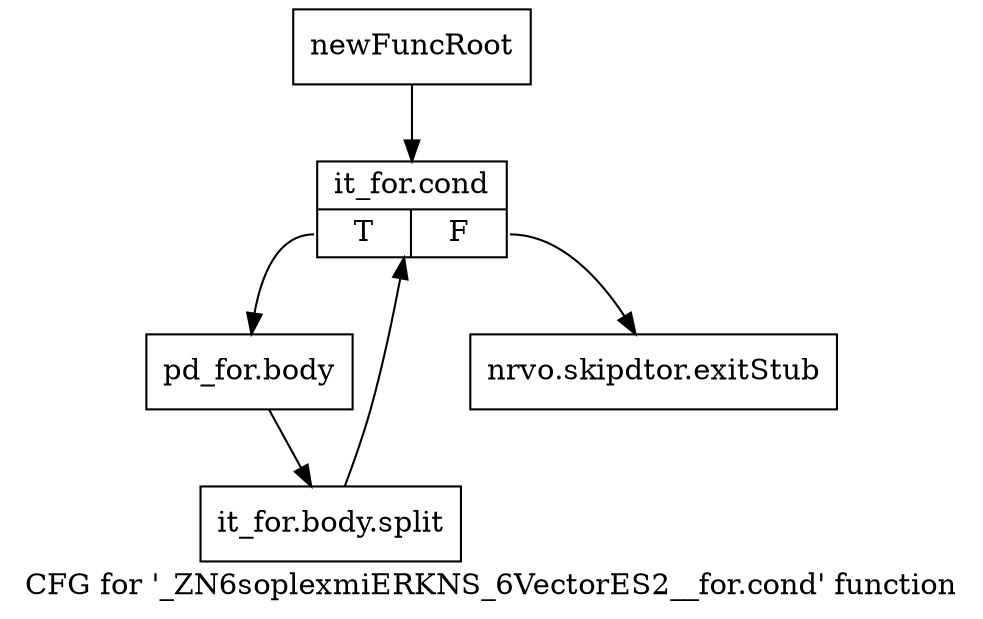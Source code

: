 digraph "CFG for '_ZN6soplexmiERKNS_6VectorES2__for.cond' function" {
	label="CFG for '_ZN6soplexmiERKNS_6VectorES2__for.cond' function";

	Node0x2bca530 [shape=record,label="{newFuncRoot}"];
	Node0x2bca530 -> Node0x2bca5d0;
	Node0x2bca580 [shape=record,label="{nrvo.skipdtor.exitStub}"];
	Node0x2bca5d0 [shape=record,label="{it_for.cond|{<s0>T|<s1>F}}"];
	Node0x2bca5d0:s0 -> Node0x2bca620;
	Node0x2bca5d0:s1 -> Node0x2bca580;
	Node0x2bca620 [shape=record,label="{pd_for.body}"];
	Node0x2bca620 -> Node0x32ac320;
	Node0x32ac320 [shape=record,label="{it_for.body.split}"];
	Node0x32ac320 -> Node0x2bca5d0;
}
